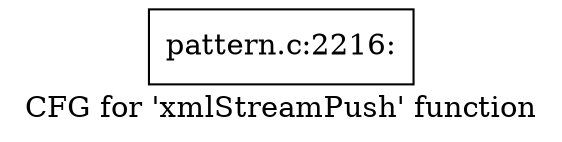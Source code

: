 digraph "CFG for 'xmlStreamPush' function" {
	label="CFG for 'xmlStreamPush' function";

	Node0x4611f90 [shape=record,label="{pattern.c:2216:}"];
}
